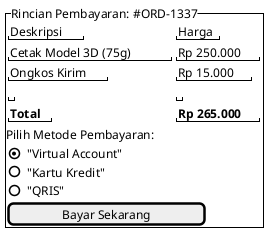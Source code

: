@startsalt
skinparam backgroundColor transparent
{^"Rincian Pembayaran: #ORD-1337"
  {
    "Deskripsi" | "Harga"
    "Cetak Model 3D (75g)" | "Rp 250.000"
    "Ongkos Kirim" | "Rp 15.000"
    "" | ""
    "<b>Total</b>" | "<b>Rp 265.000</b>"
  }
  Pilih Metode Pembayaran:
  {
    (X) "Virtual Account"
    ( ) "Kartu Kredit"
    ( ) "QRIS"
  }
  [     Bayar Sekarang     ]
}
@endsalt